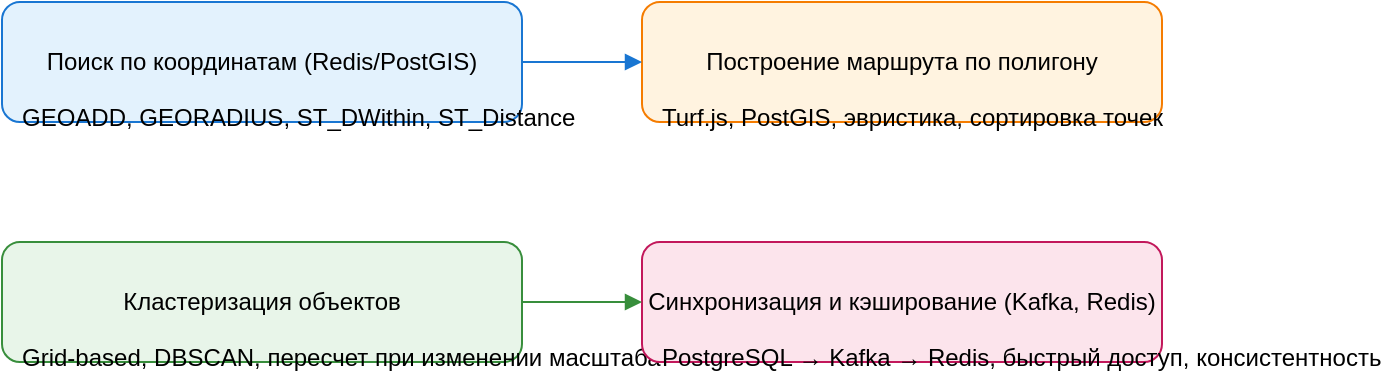 <mxfile version="21.7.5" type="device">
  <diagram id="algorithms-overview" name="Обзор алгоритмов">
    <mxGraphModel dx="1200" dy="800" grid="1" gridSize="10" guides="1" tooltips="1" connect="1" arrows="1" fold="1" page="1" pageScale="1" pageWidth="827" pageHeight="1169" math="0" shadow="0">
      <root>
        <mxCell id="0"/>
        <mxCell id="1" parent="0"/>
        
        <!-- Поиск по координатам -->
        <mxCell id="search_coords" value="Поиск по координатам (Redis/PostGIS)" style="rounded=1;whiteSpace=wrap;html=1;fillColor=#E3F2FD;strokeColor=#1976D2;" vertex="1" parent="1">
          <mxGeometry x="40" y="40" width="260" height="60" as="geometry"/>
        </mxCell>
        <mxCell id="search_coords_desc" value="GEOADD, GEORADIUS, ST_DWithin, ST_Distance" style="text;strokeColor=none;fillColor=none;align=left;verticalAlign=top;spacingLeft=8;spacingTop=4;" vertex="1" parent="search_coords">
          <mxGeometry y="40" width="260" height="20" as="geometry"/>
        </mxCell>

        <!-- Построение маршрута -->
        <mxCell id="route_building" value="Построение маршрута по полигону" style="rounded=1;whiteSpace=wrap;html=1;fillColor=#FFF3E0;strokeColor=#F57C00;" vertex="1" parent="1">
          <mxGeometry x="360" y="40" width="260" height="60" as="geometry"/>
        </mxCell>
        <mxCell id="route_building_desc" value="Turf.js, PostGIS, эвристика, сортировка точек" style="text;strokeColor=none;fillColor=none;align=left;verticalAlign=top;spacingLeft=8;spacingTop=4;" vertex="1" parent="route_building">
          <mxGeometry y="40" width="260" height="20" as="geometry"/>
        </mxCell>

        <!-- Кластеризация -->
        <mxCell id="clustering" value="Кластеризация объектов" style="rounded=1;whiteSpace=wrap;html=1;fillColor=#E8F5E9;strokeColor=#388E3C;" vertex="1" parent="1">
          <mxGeometry x="40" y="160" width="260" height="60" as="geometry"/>
        </mxCell>
        <mxCell id="clustering_desc" value="Grid-based, DBSCAN, пересчет при изменении масштаба" style="text;strokeColor=none;fillColor=none;align=left;verticalAlign=top;spacingLeft=8;spacingTop=4;" vertex="1" parent="clustering">
          <mxGeometry y="40" width="260" height="20" as="geometry"/>
        </mxCell>

        <!-- Синхронизация и кэш -->
        <mxCell id="sync_cache" value="Синхронизация и кэширование (Kafka, Redis)" style="rounded=1;whiteSpace=wrap;html=1;fillColor=#FCE4EC;strokeColor=#C2185B;" vertex="1" parent="1">
          <mxGeometry x="360" y="160" width="260" height="60" as="geometry"/>
        </mxCell>
        <mxCell id="sync_cache_desc" value="PostgreSQL → Kafka → Redis, быстрый доступ, консистентность" style="text;strokeColor=none;fillColor=none;align=left;verticalAlign=top;spacingLeft=8;spacingTop=4;" vertex="1" parent="sync_cache">
          <mxGeometry y="40" width="260" height="20" as="geometry"/>
        </mxCell>

        <!-- Стрелки -->
        <mxCell id="arrow1" style="edgeStyle=orthogonalEdgeStyle;endArrow=block;endFill=1;strokeColor=#1976D2;" edge="1" parent="1" source="search_coords" target="route_building">
          <mxGeometry relative="1" as="geometry"/>
        </mxCell>
        <mxCell id="arrow2" style="edgeStyle=orthogonalEdgeStyle;endArrow=block;endFill=1;strokeColor=#388E3C;" edge="1" parent="1" source="clustering" target="sync_cache">
          <mxGeometry relative="1" as="geometry"/>
        </mxCell>
      </root>
    </mxGraphModel>
  </diagram>
</mxfile> 